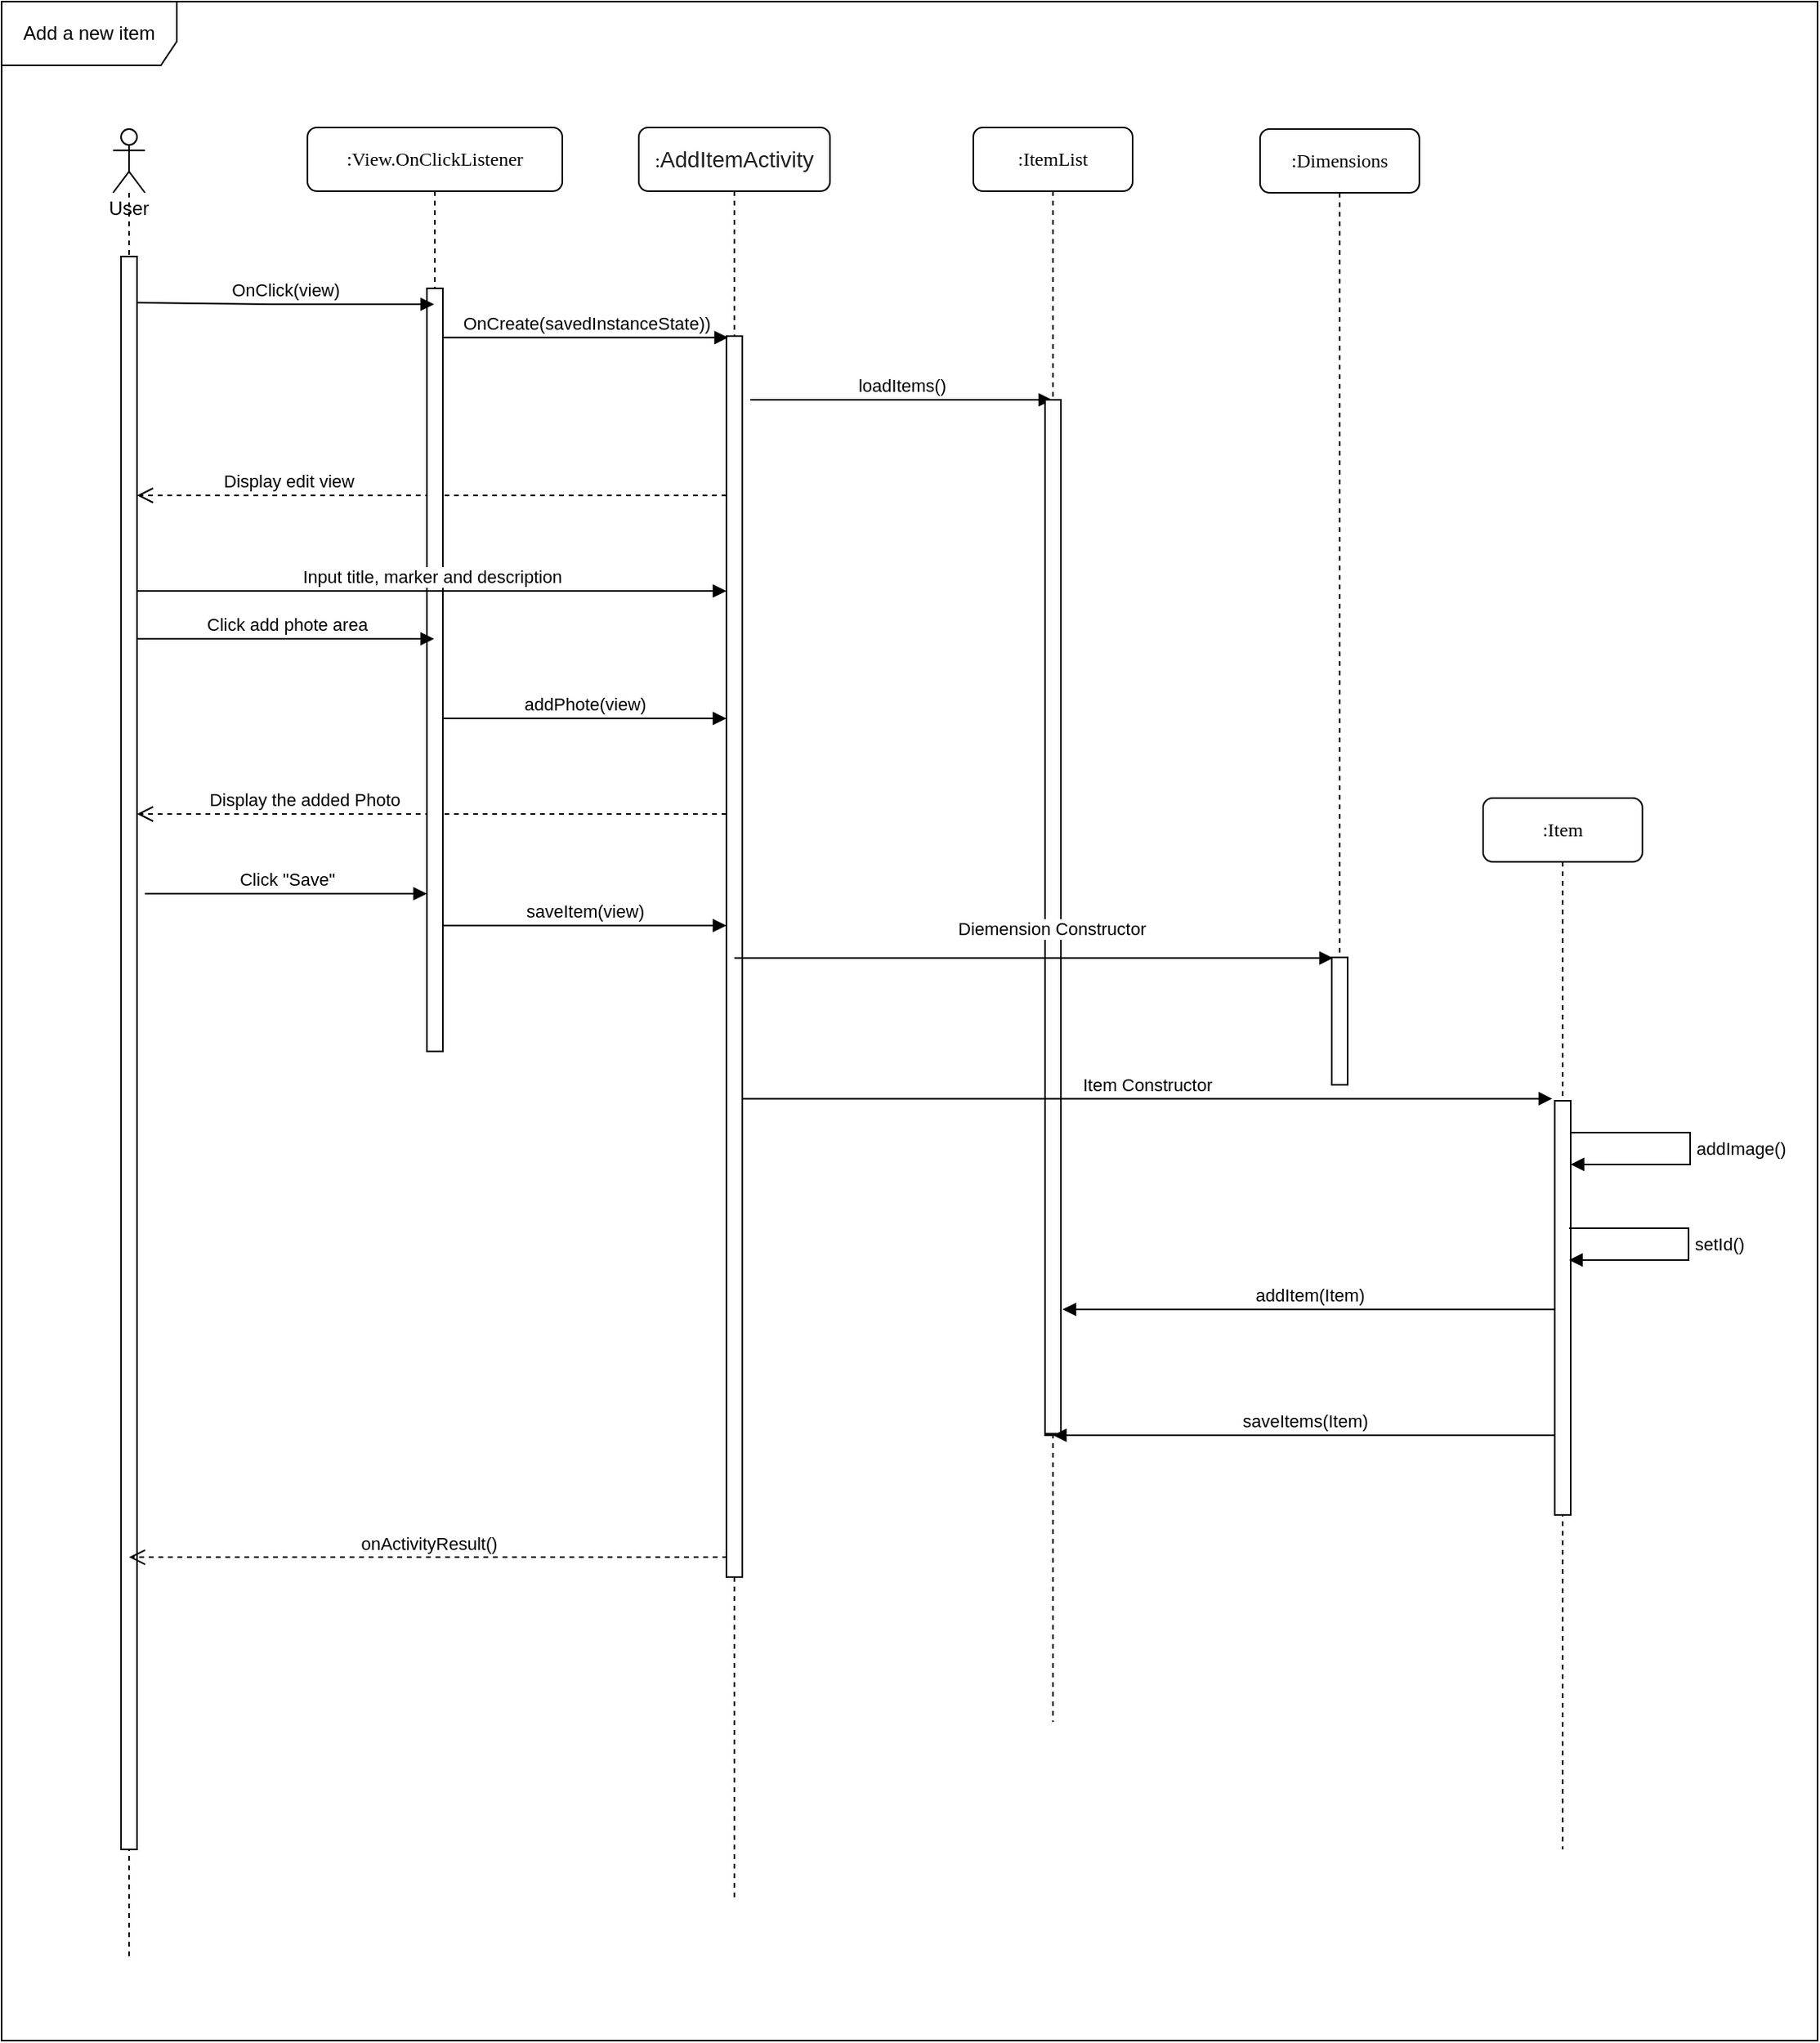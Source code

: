 <mxfile version="20.0.4" type="github">
  <diagram name="Page-1" id="13e1069c-82ec-6db2-03f1-153e76fe0fe0">
    <mxGraphModel dx="2062" dy="1097" grid="1" gridSize="10" guides="1" tooltips="1" connect="1" arrows="1" fold="1" page="1" pageScale="1" pageWidth="1169" pageHeight="1654" background="none" math="0" shadow="0">
      <root>
        <mxCell id="0" />
        <mxCell id="1" parent="0" />
        <mxCell id="7baba1c4bc27f4b0-2" value=":&lt;span style=&quot;background-color: rgb(255, 255, 255); color: rgb(31, 31, 31); font-family: OpenSans, Arial, sans-serif; font-size: 14px; text-align: start;&quot;&gt;AddItemActivity&lt;/span&gt;" style="shape=umlLifeline;perimeter=lifelinePerimeter;whiteSpace=wrap;html=1;container=1;collapsible=0;recursiveResize=0;outlineConnect=0;rounded=1;shadow=0;comic=0;labelBackgroundColor=none;strokeWidth=1;fontFamily=Verdana;fontSize=12;align=center;" parent="1" vertex="1">
          <mxGeometry x="410" y="129" width="120" height="1111" as="geometry" />
        </mxCell>
        <mxCell id="bcL4dQIqSb88Hh0pE6_7-4" value="" style="html=1;points=[];perimeter=orthogonalPerimeter;" vertex="1" parent="7baba1c4bc27f4b0-2">
          <mxGeometry x="55" y="131" width="10" height="779" as="geometry" />
        </mxCell>
        <mxCell id="bcL4dQIqSb88Hh0pE6_7-11" value="Display edit view" style="html=1;verticalAlign=bottom;endArrow=open;dashed=1;endSize=8;rounded=0;labelBackgroundColor=#FFFFFF;fontColor=#000000;" edge="1" parent="7baba1c4bc27f4b0-2" target="bcL4dQIqSb88Hh0pE6_7-2">
          <mxGeometry x="0.486" relative="1" as="geometry">
            <mxPoint x="55" y="231" as="sourcePoint" />
            <mxPoint x="-25" y="231" as="targetPoint" />
            <mxPoint as="offset" />
          </mxGeometry>
        </mxCell>
        <mxCell id="bcL4dQIqSb88Hh0pE6_7-17" value="Display the added Photo" style="html=1;verticalAlign=bottom;endArrow=open;dashed=1;endSize=8;rounded=0;labelBackgroundColor=#FFFFFF;fontColor=#000000;" edge="1" parent="7baba1c4bc27f4b0-2" target="bcL4dQIqSb88Hh0pE6_7-2">
          <mxGeometry x="0.432" relative="1" as="geometry">
            <mxPoint x="55" y="431" as="sourcePoint" />
            <mxPoint x="-25" y="431" as="targetPoint" />
            <mxPoint as="offset" />
          </mxGeometry>
        </mxCell>
        <mxCell id="bcL4dQIqSb88Hh0pE6_7-36" value="loadItems()" style="html=1;verticalAlign=bottom;endArrow=block;rounded=0;labelBackgroundColor=#FFFFFF;fontColor=#000000;" edge="1" parent="7baba1c4bc27f4b0-2" target="7baba1c4bc27f4b0-3">
          <mxGeometry width="80" relative="1" as="geometry">
            <mxPoint x="70" y="171" as="sourcePoint" />
            <mxPoint x="150" y="171" as="targetPoint" />
          </mxGeometry>
        </mxCell>
        <mxCell id="7baba1c4bc27f4b0-3" value=":ItemList" style="shape=umlLifeline;perimeter=lifelinePerimeter;whiteSpace=wrap;html=1;container=1;collapsible=0;recursiveResize=0;outlineConnect=0;rounded=1;shadow=0;comic=0;labelBackgroundColor=none;strokeWidth=1;fontFamily=Verdana;fontSize=12;align=center;" parent="1" vertex="1">
          <mxGeometry x="620" y="129" width="100" height="1001" as="geometry" />
        </mxCell>
        <mxCell id="bcL4dQIqSb88Hh0pE6_7-31" value="" style="html=1;points=[];perimeter=orthogonalPerimeter;fontColor=#000000;" vertex="1" parent="7baba1c4bc27f4b0-3">
          <mxGeometry x="45" y="741" width="10" height="80" as="geometry" />
        </mxCell>
        <mxCell id="bcL4dQIqSb88Hh0pE6_7-35" value="" style="html=1;points=[];perimeter=orthogonalPerimeter;fontColor=#000000;" vertex="1" parent="7baba1c4bc27f4b0-3">
          <mxGeometry x="45" y="171" width="10" height="649" as="geometry" />
        </mxCell>
        <mxCell id="7baba1c4bc27f4b0-4" value=":Dimensions" style="shape=umlLifeline;perimeter=lifelinePerimeter;whiteSpace=wrap;html=1;container=1;collapsible=0;recursiveResize=0;outlineConnect=0;rounded=1;shadow=0;comic=0;labelBackgroundColor=none;strokeWidth=1;fontFamily=Verdana;fontSize=12;align=center;" parent="1" vertex="1">
          <mxGeometry x="800" y="130" width="100" height="580" as="geometry" />
        </mxCell>
        <mxCell id="bcL4dQIqSb88Hh0pE6_7-22" value="" style="html=1;points=[];perimeter=orthogonalPerimeter;fontColor=#000000;" vertex="1" parent="7baba1c4bc27f4b0-4">
          <mxGeometry x="45" y="520" width="10" height="80" as="geometry" />
        </mxCell>
        <mxCell id="7baba1c4bc27f4b0-5" value=":Item" style="shape=umlLifeline;perimeter=lifelinePerimeter;whiteSpace=wrap;html=1;container=1;collapsible=0;recursiveResize=0;outlineConnect=0;rounded=1;shadow=0;comic=0;labelBackgroundColor=none;strokeWidth=1;fontFamily=Verdana;fontSize=12;align=center;" parent="1" vertex="1">
          <mxGeometry x="940" y="550" width="100" height="660" as="geometry" />
        </mxCell>
        <mxCell id="bcL4dQIqSb88Hh0pE6_7-10" value="" style="html=1;points=[];perimeter=orthogonalPerimeter;fontColor=#000000;" vertex="1" parent="7baba1c4bc27f4b0-5">
          <mxGeometry x="45" y="190" width="10" height="260" as="geometry" />
        </mxCell>
        <mxCell id="bcL4dQIqSb88Hh0pE6_7-30" value="addImage()" style="edgeStyle=orthogonalEdgeStyle;html=1;align=left;spacingLeft=2;endArrow=block;rounded=0;entryX=1;entryY=0;labelBackgroundColor=#FFFFFF;fontColor=#000000;" edge="1" parent="7baba1c4bc27f4b0-5">
          <mxGeometry relative="1" as="geometry">
            <mxPoint x="55" y="209.999" as="sourcePoint" />
            <Array as="points">
              <mxPoint x="130" y="209.97" />
              <mxPoint x="130" y="229.97" />
            </Array>
            <mxPoint x="55" y="229.97" as="targetPoint" />
          </mxGeometry>
        </mxCell>
        <mxCell id="7baba1c4bc27f4b0-8" value=":View.OnClickListener" style="shape=umlLifeline;perimeter=lifelinePerimeter;whiteSpace=wrap;html=1;container=1;collapsible=0;recursiveResize=0;outlineConnect=0;rounded=1;shadow=0;comic=0;labelBackgroundColor=none;strokeWidth=1;fontFamily=Verdana;fontSize=12;align=center;" parent="1" vertex="1">
          <mxGeometry x="202" y="129" width="160" height="580" as="geometry" />
        </mxCell>
        <mxCell id="bcL4dQIqSb88Hh0pE6_7-5" value="" style="html=1;points=[];perimeter=orthogonalPerimeter;" vertex="1" parent="7baba1c4bc27f4b0-8">
          <mxGeometry x="75" y="101" width="10" height="479" as="geometry" />
        </mxCell>
        <mxCell id="bcL4dQIqSb88Hh0pE6_7-16" value="addPhote(view)" style="html=1;verticalAlign=bottom;endArrow=block;rounded=0;labelBackgroundColor=#FFFFFF;fontColor=#000000;" edge="1" parent="7baba1c4bc27f4b0-8" target="bcL4dQIqSb88Hh0pE6_7-4">
          <mxGeometry width="80" relative="1" as="geometry">
            <mxPoint x="85" y="371" as="sourcePoint" />
            <mxPoint x="165" y="371" as="targetPoint" />
          </mxGeometry>
        </mxCell>
        <mxCell id="bcL4dQIqSb88Hh0pE6_7-20" value="saveItem(view)" style="html=1;verticalAlign=bottom;endArrow=block;rounded=0;labelBackgroundColor=#FFFFFF;fontColor=#000000;" edge="1" parent="7baba1c4bc27f4b0-8" target="bcL4dQIqSb88Hh0pE6_7-4">
          <mxGeometry width="80" relative="1" as="geometry">
            <mxPoint x="85" y="501" as="sourcePoint" />
            <mxPoint x="165" y="501" as="targetPoint" />
          </mxGeometry>
        </mxCell>
        <mxCell id="bcL4dQIqSb88Hh0pE6_7-1" value="User" style="shape=umlLifeline;participant=umlActor;perimeter=lifelinePerimeter;whiteSpace=wrap;html=1;container=1;collapsible=0;recursiveResize=0;verticalAlign=top;spacingTop=36;outlineConnect=0;" vertex="1" parent="1">
          <mxGeometry x="80" y="130" width="20" height="1150" as="geometry" />
        </mxCell>
        <mxCell id="bcL4dQIqSb88Hh0pE6_7-2" value="" style="html=1;points=[];perimeter=orthogonalPerimeter;" vertex="1" parent="bcL4dQIqSb88Hh0pE6_7-1">
          <mxGeometry x="5" y="80" width="10" height="1000" as="geometry" />
        </mxCell>
        <mxCell id="bcL4dQIqSb88Hh0pE6_7-3" value="OnClick(view)" style="html=1;verticalAlign=bottom;endArrow=block;rounded=0;exitX=0.95;exitY=0.029;exitDx=0;exitDy=0;exitPerimeter=0;" edge="1" parent="1" source="bcL4dQIqSb88Hh0pE6_7-2" target="7baba1c4bc27f4b0-8">
          <mxGeometry width="80" relative="1" as="geometry">
            <mxPoint x="103" y="230" as="sourcePoint" />
            <mxPoint x="250" y="230" as="targetPoint" />
            <Array as="points">
              <mxPoint x="180" y="240" />
            </Array>
          </mxGeometry>
        </mxCell>
        <mxCell id="bcL4dQIqSb88Hh0pE6_7-6" value="OnCreate(savedInstanceState))" style="html=1;verticalAlign=bottom;endArrow=block;rounded=0;entryX=0.1;entryY=0.033;entryDx=0;entryDy=0;entryPerimeter=0;" edge="1" parent="1">
          <mxGeometry width="80" relative="1" as="geometry">
            <mxPoint x="287" y="260.91" as="sourcePoint" />
            <mxPoint x="466" y="260.91" as="targetPoint" />
          </mxGeometry>
        </mxCell>
        <mxCell id="bcL4dQIqSb88Hh0pE6_7-14" value="Input title, marker and description" style="html=1;verticalAlign=bottom;endArrow=block;rounded=0;labelBackgroundColor=#FFFFFF;fontColor=#000000;" edge="1" parent="1" source="bcL4dQIqSb88Hh0pE6_7-2" target="bcL4dQIqSb88Hh0pE6_7-4">
          <mxGeometry width="80" relative="1" as="geometry">
            <mxPoint x="100" y="425" as="sourcePoint" />
            <mxPoint x="240" y="420" as="targetPoint" />
            <Array as="points">
              <mxPoint x="380" y="420" />
            </Array>
          </mxGeometry>
        </mxCell>
        <mxCell id="bcL4dQIqSb88Hh0pE6_7-15" value="Click add phote area" style="html=1;verticalAlign=bottom;endArrow=block;rounded=0;labelBackgroundColor=#FFFFFF;fontColor=#000000;" edge="1" parent="1" source="bcL4dQIqSb88Hh0pE6_7-2" target="7baba1c4bc27f4b0-8">
          <mxGeometry width="80" relative="1" as="geometry">
            <mxPoint x="100" y="480" as="sourcePoint" />
            <mxPoint x="180" y="480" as="targetPoint" />
            <Array as="points">
              <mxPoint x="280" y="450" />
            </Array>
          </mxGeometry>
        </mxCell>
        <mxCell id="bcL4dQIqSb88Hh0pE6_7-19" value="Click &quot;Save&quot;" style="html=1;verticalAlign=bottom;endArrow=block;rounded=0;labelBackgroundColor=#FFFFFF;fontColor=#000000;" edge="1" parent="1" target="bcL4dQIqSb88Hh0pE6_7-5">
          <mxGeometry width="80" relative="1" as="geometry">
            <mxPoint x="100" y="610" as="sourcePoint" />
            <mxPoint x="180" y="610" as="targetPoint" />
          </mxGeometry>
        </mxCell>
        <mxCell id="bcL4dQIqSb88Hh0pE6_7-21" value="Diemension Constructor" style="html=1;verticalAlign=bottom;endArrow=block;rounded=0;labelBackgroundColor=#FFFFFF;fontColor=#000000;entryX=0.08;entryY=0.005;entryDx=0;entryDy=0;entryPerimeter=0;" edge="1" parent="1" source="7baba1c4bc27f4b0-2" target="bcL4dQIqSb88Hh0pE6_7-22">
          <mxGeometry x="0.057" y="9" width="80" relative="1" as="geometry">
            <mxPoint x="480" y="650" as="sourcePoint" />
            <mxPoint x="640" y="520" as="targetPoint" />
            <Array as="points" />
            <mxPoint as="offset" />
          </mxGeometry>
        </mxCell>
        <mxCell id="bcL4dQIqSb88Hh0pE6_7-23" value="Item Constructor" style="html=1;verticalAlign=bottom;endArrow=block;rounded=0;labelBackgroundColor=#FFFFFF;fontColor=#000000;entryX=-0.157;entryY=-0.005;entryDx=0;entryDy=0;entryPerimeter=0;" edge="1" parent="1" source="bcL4dQIqSb88Hh0pE6_7-4" target="bcL4dQIqSb88Hh0pE6_7-10">
          <mxGeometry width="80" relative="1" as="geometry">
            <mxPoint x="480" y="679" as="sourcePoint" />
            <mxPoint x="730" y="540" as="targetPoint" />
          </mxGeometry>
        </mxCell>
        <mxCell id="bcL4dQIqSb88Hh0pE6_7-32" value="addItem(Item)" style="html=1;verticalAlign=bottom;endArrow=block;rounded=0;labelBackgroundColor=#FFFFFF;fontColor=#000000;" edge="1" parent="1">
          <mxGeometry relative="1" as="geometry">
            <mxPoint x="985.5" y="871" as="sourcePoint" />
            <mxPoint x="676" y="871" as="targetPoint" />
            <Array as="points">
              <mxPoint x="676" y="871" />
            </Array>
          </mxGeometry>
        </mxCell>
        <mxCell id="bcL4dQIqSb88Hh0pE6_7-34" value="saveItems(Item)" style="html=1;verticalAlign=bottom;endArrow=block;rounded=0;labelBackgroundColor=#FFFFFF;fontColor=#000000;" edge="1" parent="1" source="bcL4dQIqSb88Hh0pE6_7-10">
          <mxGeometry relative="1" as="geometry">
            <mxPoint x="484" y="841.309" as="sourcePoint" />
            <mxPoint x="670" y="950" as="targetPoint" />
          </mxGeometry>
        </mxCell>
        <mxCell id="bcL4dQIqSb88Hh0pE6_7-37" value="setId()" style="edgeStyle=orthogonalEdgeStyle;html=1;align=left;spacingLeft=2;endArrow=block;rounded=0;entryX=1;entryY=0;labelBackgroundColor=#FFFFFF;fontColor=#000000;" edge="1" parent="1">
          <mxGeometry relative="1" as="geometry">
            <mxPoint x="994" y="819.999" as="sourcePoint" />
            <Array as="points">
              <mxPoint x="1069" y="819.97" />
              <mxPoint x="1069" y="839.97" />
            </Array>
            <mxPoint x="994" y="839.97" as="targetPoint" />
          </mxGeometry>
        </mxCell>
        <mxCell id="bcL4dQIqSb88Hh0pE6_7-39" value="onActivityResult()" style="html=1;verticalAlign=bottom;endArrow=open;dashed=1;endSize=8;rounded=0;labelBackgroundColor=#FFFFFF;fontColor=#000000;exitX=0.043;exitY=0.984;exitDx=0;exitDy=0;exitPerimeter=0;" edge="1" parent="1" source="bcL4dQIqSb88Hh0pE6_7-4" target="bcL4dQIqSb88Hh0pE6_7-1">
          <mxGeometry relative="1" as="geometry">
            <mxPoint x="720" y="850" as="sourcePoint" />
            <mxPoint x="640" y="850" as="targetPoint" />
          </mxGeometry>
        </mxCell>
        <mxCell id="bcL4dQIqSb88Hh0pE6_7-40" value="Add a new item" style="shape=umlFrame;whiteSpace=wrap;html=1;fontColor=#000000;width=110;height=40;" vertex="1" parent="1">
          <mxGeometry x="10" y="50" width="1140" height="1280" as="geometry" />
        </mxCell>
      </root>
    </mxGraphModel>
  </diagram>
</mxfile>

